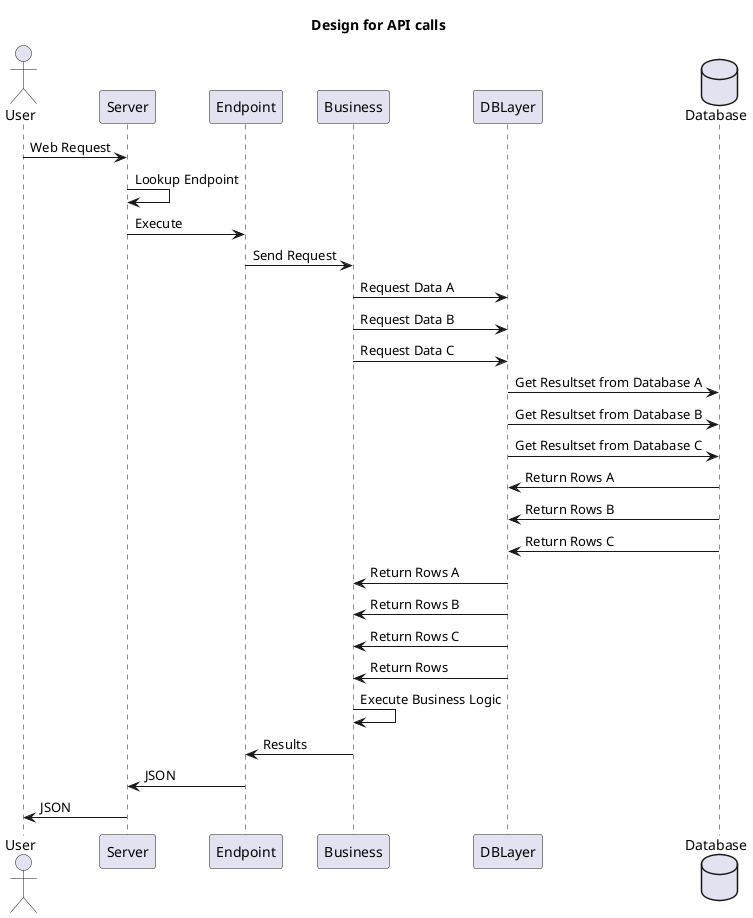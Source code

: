 @startuml
title Design for API calls
actor       User       as User
participant Server as Webserver
participant Endpoint as Endpoint
participant Business as Bus
participant DBLayer as Model
database    Database    as DB

User -> Webserver : Web Request
Webserver -> Webserver: Lookup Endpoint
Webserver -> Endpoint: Execute 
Endpoint -> Bus: Send Request
Bus -> Model: Request Data A
Bus -> Model: Request Data B
Bus -> Model: Request Data C

Model -> DB: Get Resultset from Database A
Model -> DB: Get Resultset from Database B 
Model -> DB: Get Resultset from Database C

DB -> Model: Return Rows A
DB -> Model: Return Rows B
DB -> Model: Return Rows C

Model -> Bus: Return Rows A
Model -> Bus: Return Rows B
Model -> Bus: Return Rows C


Model -> Bus: Return Rows
Bus -> Bus: Execute Business Logic
Bus -> Endpoint: Results
Endpoint -> Webserver: JSON
Webserver -> User: JSON
@enduml
